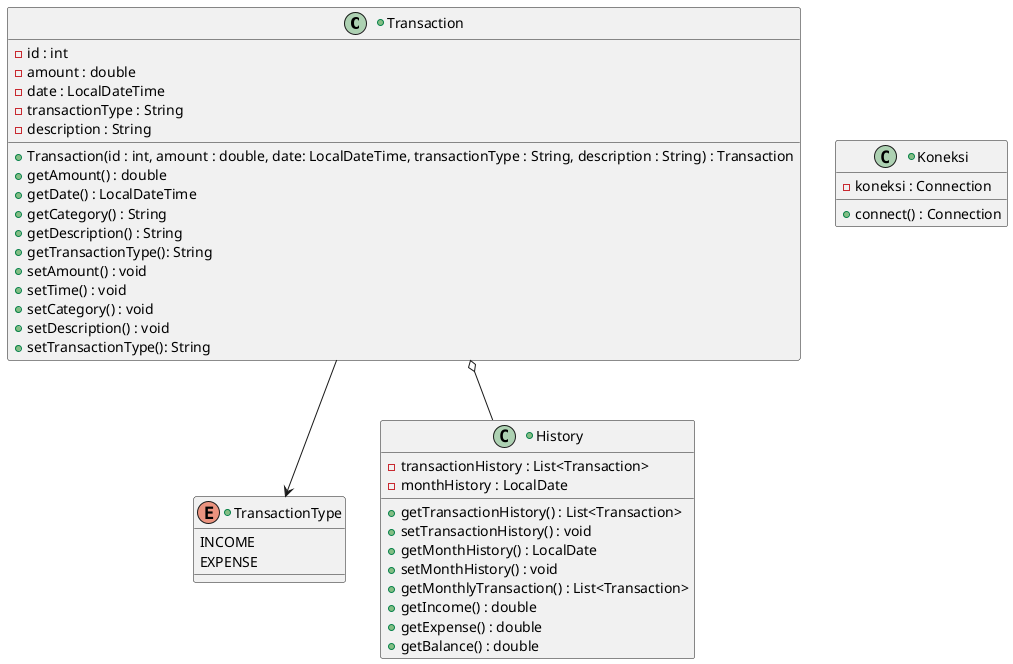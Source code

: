 @startuml class


+class "Transaction"{
      -id : int
      -amount : double
      -date : LocalDateTime
      -transactionType : String
      -description : String
      +Transaction(id : int, amount : double, date: LocalDateTime, transactionType : String, description : String) : Transaction
      +getAmount() : double
      +getDate() : LocalDateTime
      +getCategory() : String
      +getDescription() : String
      +getTransactionType(): String
      +setAmount() : void
      +setTime() : void
      +setCategory() : void
      +setDescription() : void      
      +setTransactionType(): String
}

+enum "TransactionType"{
      INCOME
      EXPENSE
}

+class "History"{
      -transactionHistory : List<Transaction>
      -monthHistory : LocalDate      
      +getTransactionHistory() : List<Transaction>
      +setTransactionHistory() : void      
      +getMonthHistory() : LocalDate
      +setMonthHistory() : void
      +getMonthlyTransaction() : List<Transaction>     
      +getIncome() : double
      +getExpense() : double
      +getBalance() : double
}

+class "Koneksi"{
      -koneksi : Connection
      +connect() : Connection
}

Transaction o-- History
Transaction --> TransactionType



@enduml
